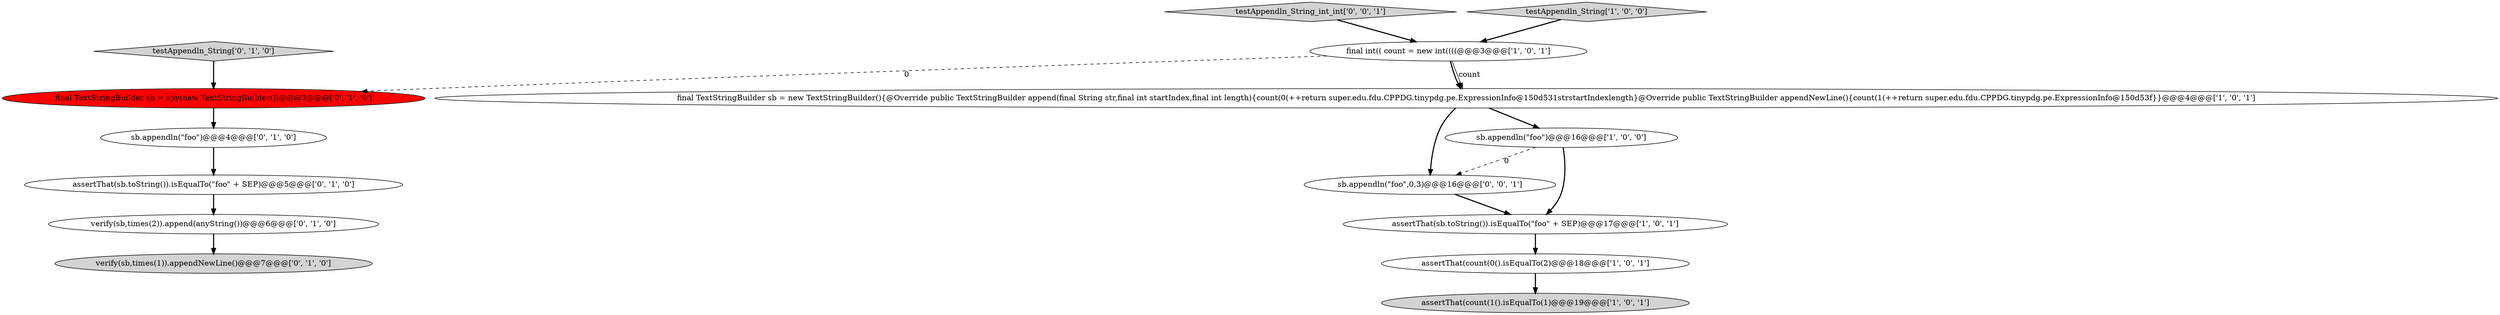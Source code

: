 digraph {
6 [style = filled, label = "assertThat(count(1().isEqualTo(1)@@@19@@@['1', '0', '1']", fillcolor = lightgray, shape = ellipse image = "AAA0AAABBB1BBB"];
2 [style = filled, label = "sb.appendln(\"foo\")@@@16@@@['1', '0', '0']", fillcolor = white, shape = ellipse image = "AAA0AAABBB1BBB"];
13 [style = filled, label = "sb.appendln(\"foo\",0,3)@@@16@@@['0', '0', '1']", fillcolor = white, shape = ellipse image = "AAA0AAABBB3BBB"];
8 [style = filled, label = "final TextStringBuilder sb = spy(new TextStringBuilder())@@@3@@@['0', '1', '0']", fillcolor = red, shape = ellipse image = "AAA1AAABBB2BBB"];
9 [style = filled, label = "assertThat(sb.toString()).isEqualTo(\"foo\" + SEP)@@@5@@@['0', '1', '0']", fillcolor = white, shape = ellipse image = "AAA0AAABBB2BBB"];
1 [style = filled, label = "assertThat(count(0().isEqualTo(2)@@@18@@@['1', '0', '1']", fillcolor = white, shape = ellipse image = "AAA0AAABBB1BBB"];
12 [style = filled, label = "verify(sb,times(2)).append(anyString())@@@6@@@['0', '1', '0']", fillcolor = white, shape = ellipse image = "AAA0AAABBB2BBB"];
14 [style = filled, label = "testAppendln_String_int_int['0', '0', '1']", fillcolor = lightgray, shape = diamond image = "AAA0AAABBB3BBB"];
5 [style = filled, label = "final int(( count = new int((((@@@3@@@['1', '0', '1']", fillcolor = white, shape = ellipse image = "AAA0AAABBB1BBB"];
11 [style = filled, label = "sb.appendln(\"foo\")@@@4@@@['0', '1', '0']", fillcolor = white, shape = ellipse image = "AAA0AAABBB2BBB"];
4 [style = filled, label = "testAppendln_String['1', '0', '0']", fillcolor = lightgray, shape = diamond image = "AAA0AAABBB1BBB"];
10 [style = filled, label = "testAppendln_String['0', '1', '0']", fillcolor = lightgray, shape = diamond image = "AAA0AAABBB2BBB"];
7 [style = filled, label = "verify(sb,times(1)).appendNewLine()@@@7@@@['0', '1', '0']", fillcolor = lightgray, shape = ellipse image = "AAA0AAABBB2BBB"];
0 [style = filled, label = "final TextStringBuilder sb = new TextStringBuilder(){@Override public TextStringBuilder append(final String str,final int startIndex,final int length){count(0(++return super.edu.fdu.CPPDG.tinypdg.pe.ExpressionInfo@150d531strstartIndexlength}@Override public TextStringBuilder appendNewLine(){count(1(++return super.edu.fdu.CPPDG.tinypdg.pe.ExpressionInfo@150d53f}}@@@4@@@['1', '0', '1']", fillcolor = white, shape = ellipse image = "AAA0AAABBB1BBB"];
3 [style = filled, label = "assertThat(sb.toString()).isEqualTo(\"foo\" + SEP)@@@17@@@['1', '0', '1']", fillcolor = white, shape = ellipse image = "AAA0AAABBB1BBB"];
5->8 [style = dashed, label="0"];
1->6 [style = bold, label=""];
9->12 [style = bold, label=""];
10->8 [style = bold, label=""];
3->1 [style = bold, label=""];
5->0 [style = bold, label=""];
11->9 [style = bold, label=""];
8->11 [style = bold, label=""];
0->13 [style = bold, label=""];
4->5 [style = bold, label=""];
13->3 [style = bold, label=""];
2->13 [style = dashed, label="0"];
12->7 [style = bold, label=""];
5->0 [style = solid, label="count"];
2->3 [style = bold, label=""];
0->2 [style = bold, label=""];
14->5 [style = bold, label=""];
}
